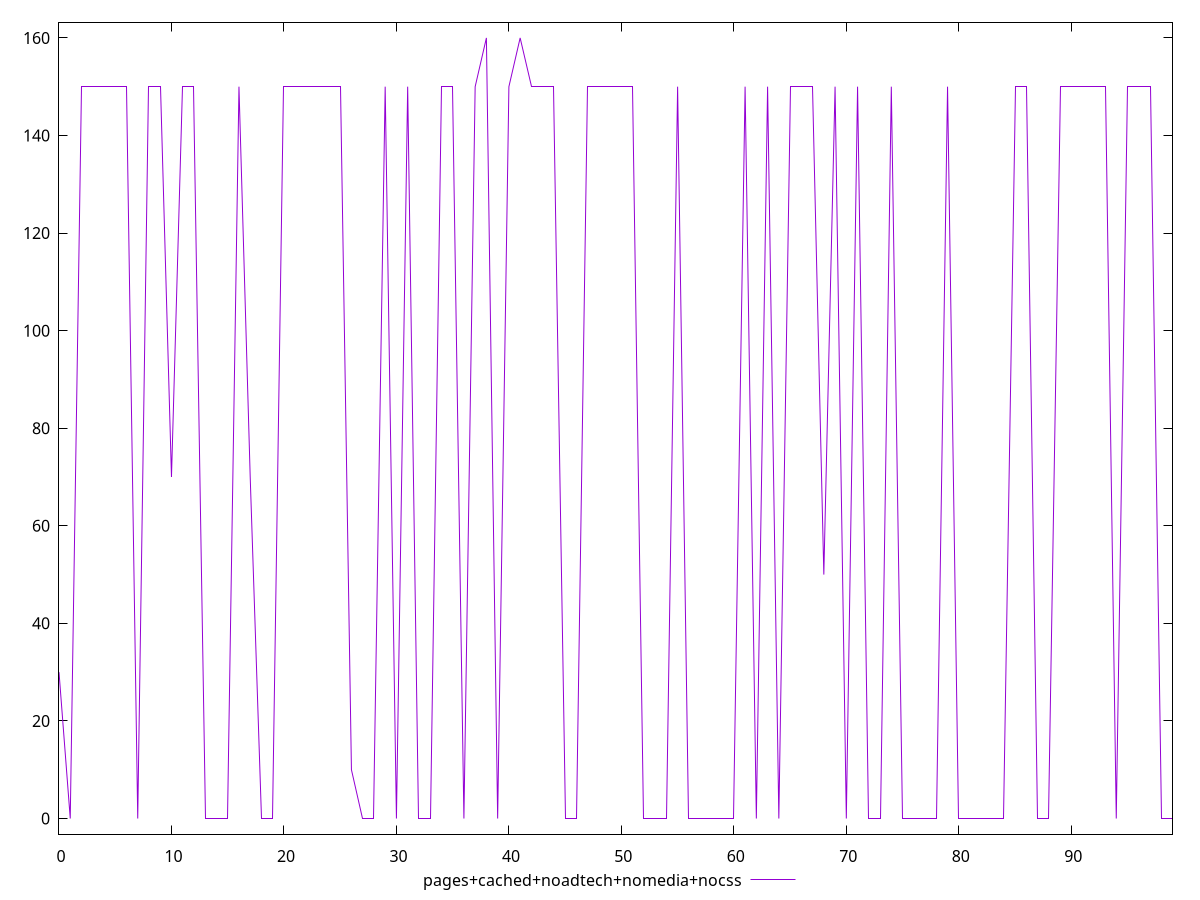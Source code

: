 reset

$pagesCachedNoadtechNomediaNocss <<EOF
0 30
1 0
2 150
3 150
4 150
5 150
6 150
7 0
8 150
9 150
10 70
11 150
12 150
13 0
14 0
15 0
16 150
17 70
18 0
19 0
20 150
21 150
22 150
23 150
24 150
25 150
26 10
27 0
28 0
29 150
30 0
31 150
32 0
33 0
34 150
35 150
36 0
37 150
38 160
39 0
40 150
41 160
42 150
43 150
44 150
45 0
46 0
47 150
48 150
49 150
50 150
51 150
52 0
53 0
54 0
55 150
56 0
57 0
58 0
59 0
60 0
61 150
62 0
63 150
64 0
65 150
66 150
67 150
68 50
69 150
70 0
71 150
72 0
73 0
74 150
75 0
76 0
77 0
78 0
79 150
80 0
81 0
82 0
83 0
84 0
85 150
86 150
87 0
88 0
89 150
90 150
91 150
92 150
93 150
94 0
95 150
96 150
97 150
98 0
99 0
EOF

set key outside below
set xrange [0:99]
set yrange [-3.2:163.2]
set trange [-3.2:163.2]
set terminal svg size 640, 500 enhanced background rgb 'white'
set output "report_00013_2021-02-09T12-04-24.940Z/unminified-javascript/comparison/line/4_vs_5.svg"

plot $pagesCachedNoadtechNomediaNocss title "pages+cached+noadtech+nomedia+nocss" with line

reset
